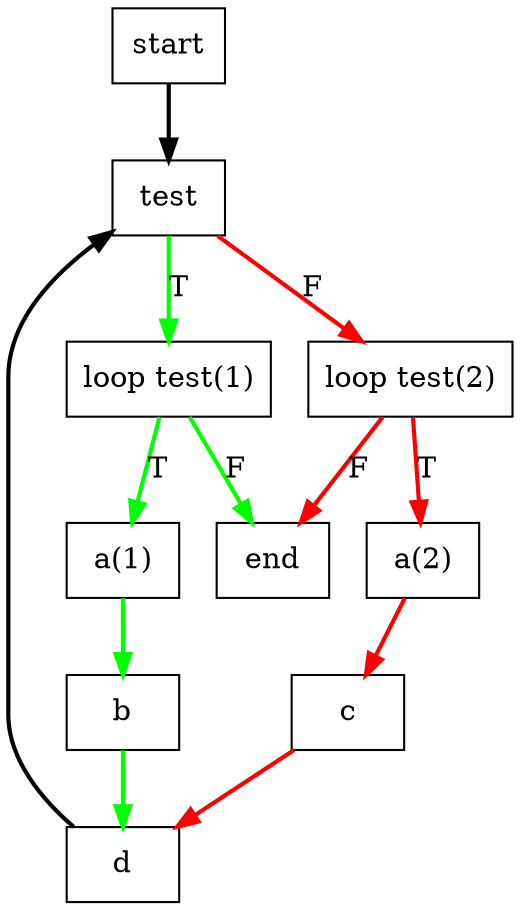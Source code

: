 digraph G {
  start [label = "start", shape = box];
  end [label = "end", shape = box];
  looptest1 [label = "loop test(1)", shape = box];
  looptest2 [label = "loop test(2)", shape = box];
  a1 [label = "a(1)", shape = box];
  a2 [label = "a(2)", shape = box];
  b [label = "b", shape = box];
  c [label = "c", shape = box];
  d [label = "d", shape = box];
  test [label = "test", shape = box];

  start -> test [style = bold];
  looptest1 -> a1 [style = bold, color = green, label = "T"];
  looptest1 -> end [style = bold, color = green, label = "F"];
  looptest2 -> a2 [style = bold, color = red, label = "T"];
  looptest2 -> end [style = bold, color = red, label = "F"];
  a1 -> b [style = bold, color = green];
  a2 -> c [style = bold, color = red];
  test -> looptest1 [style = bold, color = green, label = "T"];
  test -> looptest2 [style = bold, color = red, label = "F"];
  b -> d [style = bold, color = green];
  c -> d [style = bold, color = red];
  d -> test [style = bold];

}